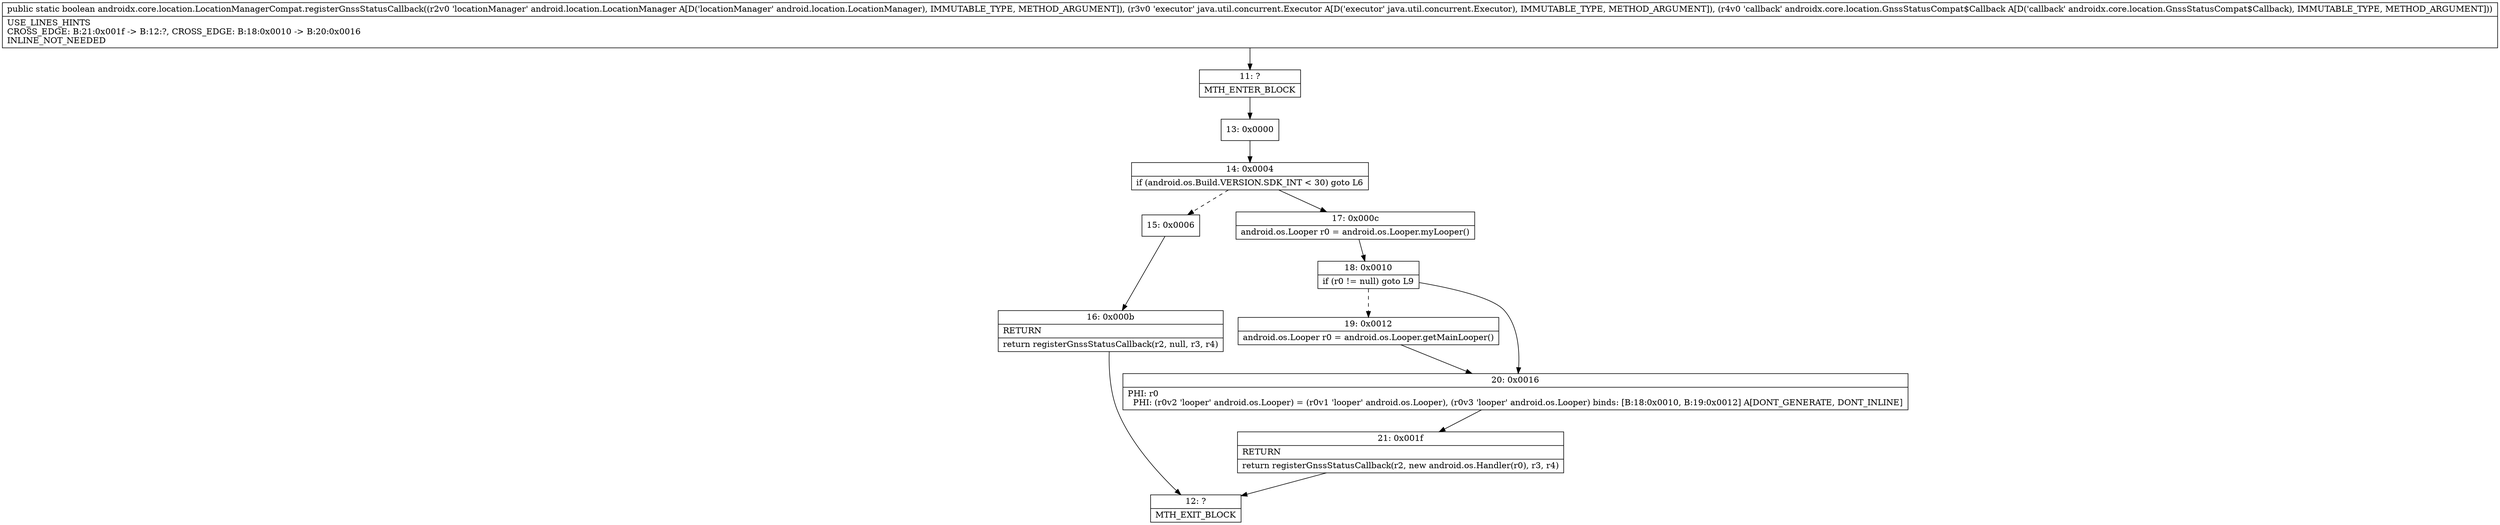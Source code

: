 digraph "CFG forandroidx.core.location.LocationManagerCompat.registerGnssStatusCallback(Landroid\/location\/LocationManager;Ljava\/util\/concurrent\/Executor;Landroidx\/core\/location\/GnssStatusCompat$Callback;)Z" {
Node_11 [shape=record,label="{11\:\ ?|MTH_ENTER_BLOCK\l}"];
Node_13 [shape=record,label="{13\:\ 0x0000}"];
Node_14 [shape=record,label="{14\:\ 0x0004|if (android.os.Build.VERSION.SDK_INT \< 30) goto L6\l}"];
Node_15 [shape=record,label="{15\:\ 0x0006}"];
Node_16 [shape=record,label="{16\:\ 0x000b|RETURN\l|return registerGnssStatusCallback(r2, null, r3, r4)\l}"];
Node_12 [shape=record,label="{12\:\ ?|MTH_EXIT_BLOCK\l}"];
Node_17 [shape=record,label="{17\:\ 0x000c|android.os.Looper r0 = android.os.Looper.myLooper()\l}"];
Node_18 [shape=record,label="{18\:\ 0x0010|if (r0 != null) goto L9\l}"];
Node_19 [shape=record,label="{19\:\ 0x0012|android.os.Looper r0 = android.os.Looper.getMainLooper()\l}"];
Node_20 [shape=record,label="{20\:\ 0x0016|PHI: r0 \l  PHI: (r0v2 'looper' android.os.Looper) = (r0v1 'looper' android.os.Looper), (r0v3 'looper' android.os.Looper) binds: [B:18:0x0010, B:19:0x0012] A[DONT_GENERATE, DONT_INLINE]\l}"];
Node_21 [shape=record,label="{21\:\ 0x001f|RETURN\l|return registerGnssStatusCallback(r2, new android.os.Handler(r0), r3, r4)\l}"];
MethodNode[shape=record,label="{public static boolean androidx.core.location.LocationManagerCompat.registerGnssStatusCallback((r2v0 'locationManager' android.location.LocationManager A[D('locationManager' android.location.LocationManager), IMMUTABLE_TYPE, METHOD_ARGUMENT]), (r3v0 'executor' java.util.concurrent.Executor A[D('executor' java.util.concurrent.Executor), IMMUTABLE_TYPE, METHOD_ARGUMENT]), (r4v0 'callback' androidx.core.location.GnssStatusCompat$Callback A[D('callback' androidx.core.location.GnssStatusCompat$Callback), IMMUTABLE_TYPE, METHOD_ARGUMENT]))  | USE_LINES_HINTS\lCROSS_EDGE: B:21:0x001f \-\> B:12:?, CROSS_EDGE: B:18:0x0010 \-\> B:20:0x0016\lINLINE_NOT_NEEDED\l}"];
MethodNode -> Node_11;Node_11 -> Node_13;
Node_13 -> Node_14;
Node_14 -> Node_15[style=dashed];
Node_14 -> Node_17;
Node_15 -> Node_16;
Node_16 -> Node_12;
Node_17 -> Node_18;
Node_18 -> Node_19[style=dashed];
Node_18 -> Node_20;
Node_19 -> Node_20;
Node_20 -> Node_21;
Node_21 -> Node_12;
}

